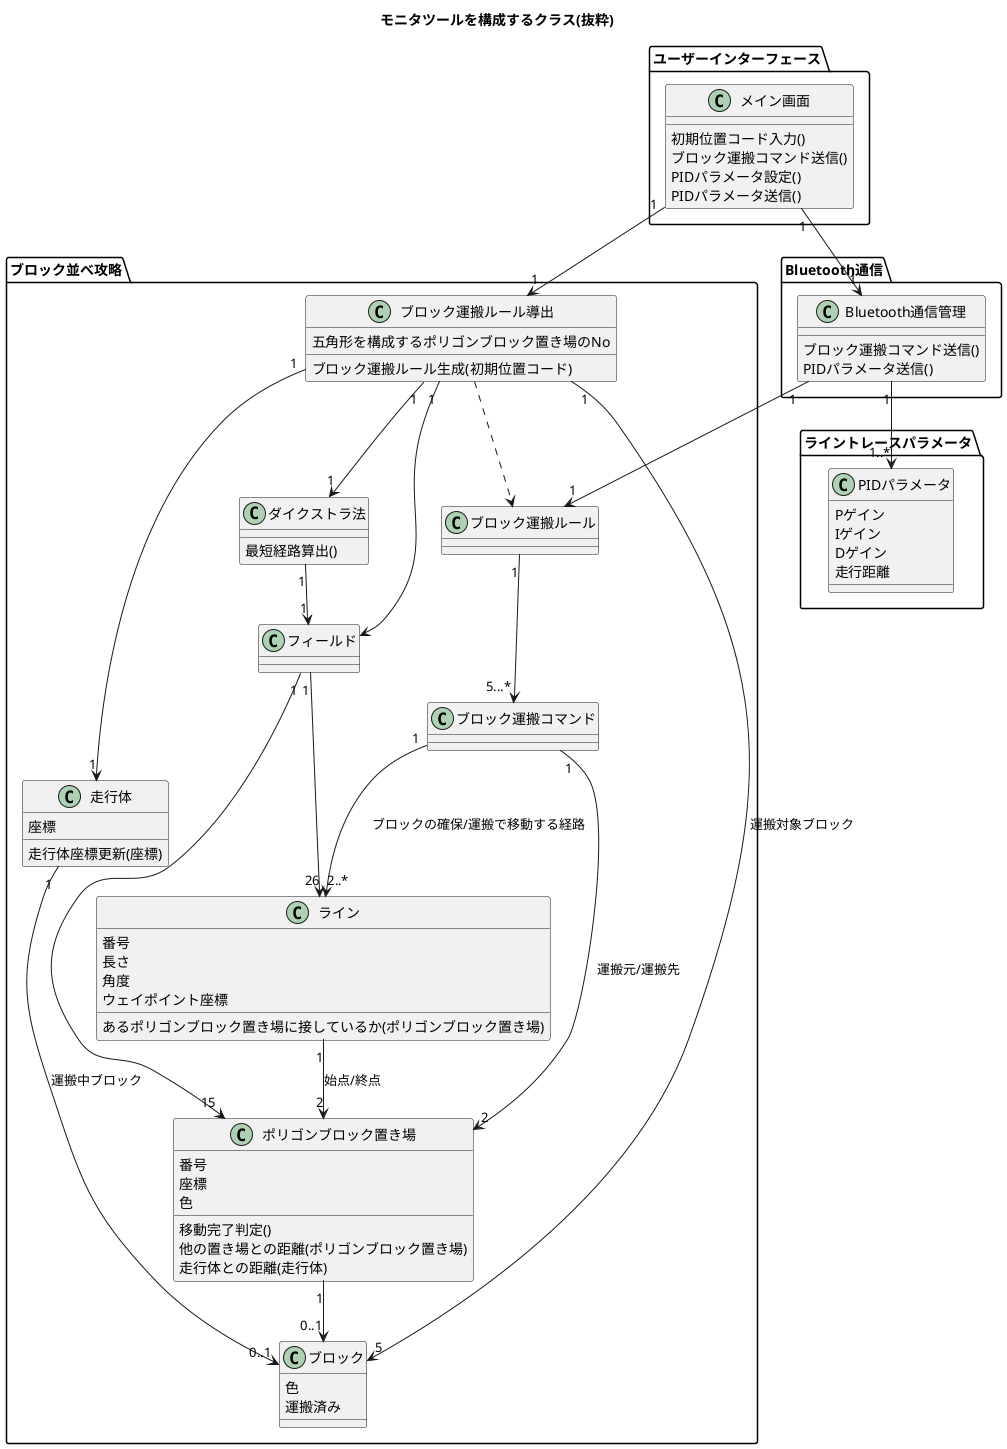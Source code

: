 @startuml

title モニタツールを構成するクラス(抜粋)

 
package ブロック並べ攻略{
    class フィールド{

    }

    class ブロック運搬ルール導出{
        五角形を構成するポリゴンブロック置き場のNo
        ブロック運搬ルール生成(初期位置コード)
    }

    class ブロック運搬コマンド{

    }

    ブロック運搬コマンド "1"-->"2..*" ライン : ブロックの確保/運搬で移動する経路
    ブロック運搬コマンド "1"-->"2" ポリゴンブロック置き場 : 運搬元/運搬先

    class ポリゴンブロック置き場{
        番号
        座標
        色
        移動完了判定()
        他の置き場との距離(ポリゴンブロック置き場)
        走行体との距離(走行体)
    }
    
    class ブロック {
        色
        運搬済み
    }

    ポリゴンブロック置き場 "1" --> "0..1" ブロック

    class ブロック運搬ルール {

    }

    ブロック運搬ルール導出 ..> ブロック運搬ルール
    ブロック運搬ルール "1" --> "5...*" ブロック運搬コマンド

    ブロック運搬ルール導出 "1" --> フィールド
    フィールド  "1" -->"26" ライン
    フィールド "1" --> "15" ポリゴンブロック置き場
 
    class ライン{
        番号
        長さ
        角度
        ウェイポイント座標
        あるポリゴンブロック置き場に接しているか(ポリゴンブロック置き場)
    }

    ライン "1" --> "2" ポリゴンブロック置き場 : 始点/終点 
    class ダイクストラ法{
        最短経路算出()
    }
    
    ダイクストラ法 "1" ->  "1" フィールド
  

    class 走行体 {
        座標
        走行体座標更新(座標)
    }

    ブロック運搬ルール導出 "1" --> "1" 走行体
    ブロック運搬ルール導出 "1" --> "1" ダイクストラ法
    走行体 "1" --> "0..1" ブロック : 運搬中ブロック
    ブロック運搬ルール導出 "1" --> "5" ブロック : 運搬対象ブロック

}

package Bluetooth通信{
    class Bluetooth通信管理{
        ブロック運搬コマンド送信()
        PIDパラメータ送信()
    }
}

package ライントレースパラメータ {
    class PIDパラメータ {
        Pゲイン
        Iゲイン
        Dゲイン
        走行距離
    }
}

Bluetooth通信管理 "1" --> "1..*" PIDパラメータ
Bluetooth通信管理 "1"--> "1" ブロック運搬ルール

package ユーザーインターフェース{
    class メイン画面{
        初期位置コード入力()
        ブロック運搬コマンド送信()
        PIDパラメータ設定()
        PIDパラメータ送信()

    }
}


メイン画面 "1" --> "1" Bluetooth通信管理
メイン画面 "1" --> "1" ブロック運搬ルール導出


@enduml